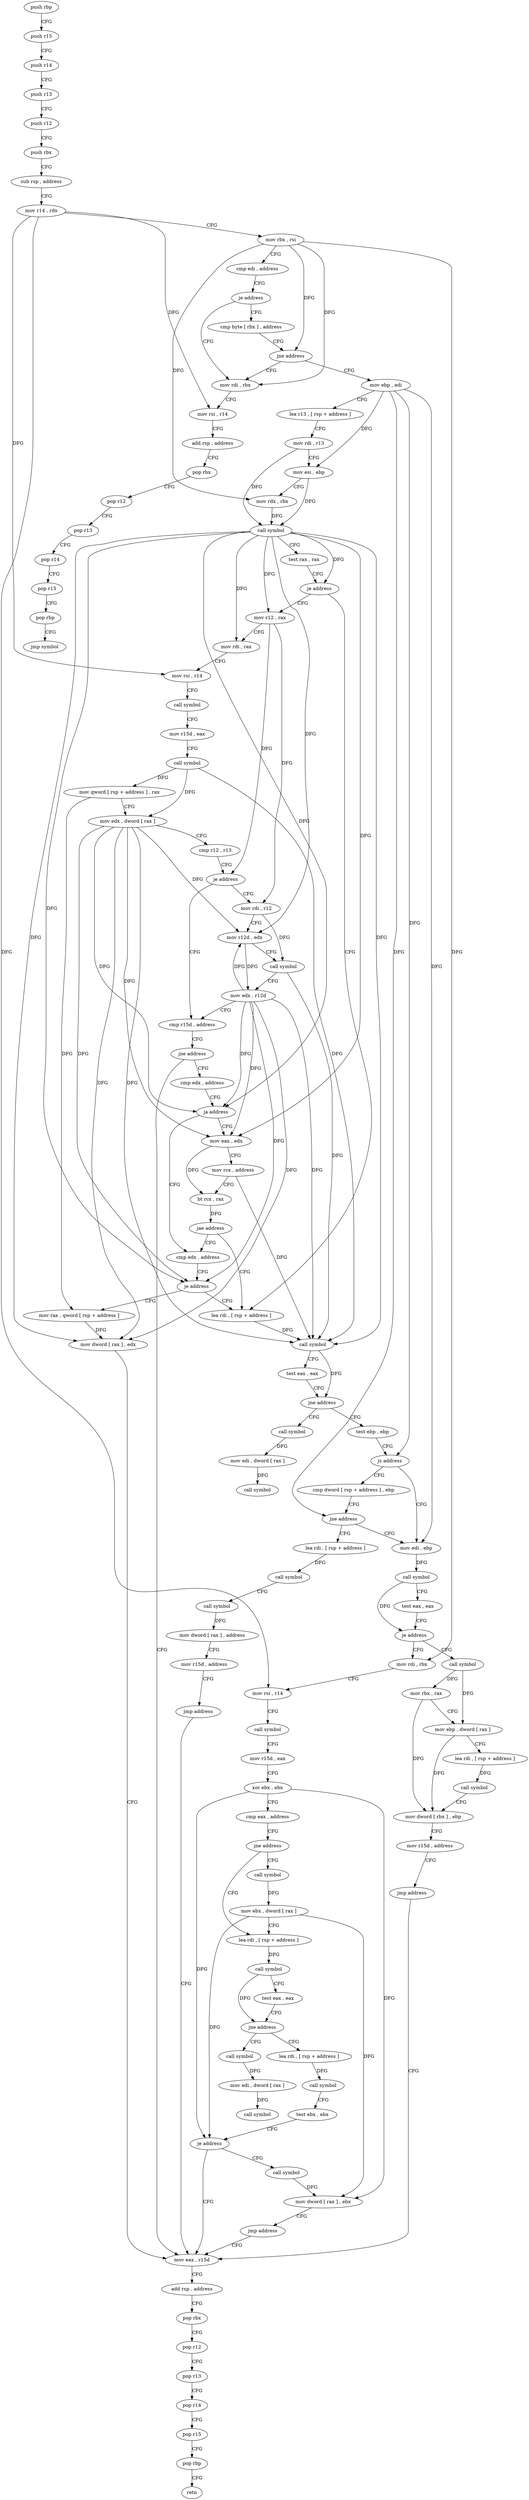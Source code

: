 digraph "func" {
"4351600" [label = "push rbp" ]
"4351601" [label = "push r15" ]
"4351603" [label = "push r14" ]
"4351605" [label = "push r13" ]
"4351607" [label = "push r12" ]
"4351609" [label = "push rbx" ]
"4351610" [label = "sub rsp , address" ]
"4351617" [label = "mov r14 , rdx" ]
"4351620" [label = "mov rbx , rsi" ]
"4351623" [label = "cmp edi , address" ]
"4351626" [label = "je address" ]
"4351633" [label = "mov rdi , rbx" ]
"4351628" [label = "cmp byte [ rbx ] , address" ]
"4351636" [label = "mov rsi , r14" ]
"4351639" [label = "add rsp , address" ]
"4351646" [label = "pop rbx" ]
"4351647" [label = "pop r12" ]
"4351649" [label = "pop r13" ]
"4351651" [label = "pop r14" ]
"4351653" [label = "pop r15" ]
"4351655" [label = "pop rbp" ]
"4351656" [label = "jmp symbol" ]
"4351631" [label = "jne address" ]
"4351661" [label = "mov ebp , edi" ]
"4351663" [label = "lea r13 , [ rsp + address ]" ]
"4351668" [label = "mov rdi , r13" ]
"4351671" [label = "mov esi , ebp" ]
"4351673" [label = "mov rdx , rbx" ]
"4351676" [label = "call symbol" ]
"4351681" [label = "test rax , rax" ]
"4351684" [label = "je address" ]
"4351775" [label = "lea rdi , [ rsp + address ]" ]
"4351686" [label = "mov r12 , rax" ]
"4351780" [label = "call symbol" ]
"4351785" [label = "test eax , eax" ]
"4351787" [label = "jne address" ]
"4351975" [label = "call symbol" ]
"4351793" [label = "test ebp , ebp" ]
"4351689" [label = "mov rdi , rax" ]
"4351692" [label = "mov rsi , r14" ]
"4351695" [label = "call symbol" ]
"4351700" [label = "mov r15d , eax" ]
"4351703" [label = "call symbol" ]
"4351708" [label = "mov qword [ rsp + address ] , rax" ]
"4351713" [label = "mov edx , dword [ rax ]" ]
"4351715" [label = "cmp r12 , r13" ]
"4351718" [label = "je address" ]
"4351734" [label = "cmp r15d , address" ]
"4351720" [label = "mov rdi , r12" ]
"4351980" [label = "mov edi , dword [ rax ]" ]
"4351982" [label = "call symbol" ]
"4351795" [label = "js address" ]
"4351832" [label = "mov edi , ebp" ]
"4351797" [label = "cmp dword [ rsp + address ] , ebp" ]
"4351738" [label = "jne address" ]
"4351954" [label = "mov eax , r15d" ]
"4351744" [label = "cmp edx , address" ]
"4351723" [label = "mov r12d , edx" ]
"4351726" [label = "call symbol" ]
"4351731" [label = "mov edx , r12d" ]
"4351834" [label = "call symbol" ]
"4351839" [label = "test eax , eax" ]
"4351841" [label = "je address" ]
"4351873" [label = "mov rdi , rbx" ]
"4351843" [label = "call symbol" ]
"4351801" [label = "jne address" ]
"4351803" [label = "lea rdi , [ rsp + address ]" ]
"4351957" [label = "add rsp , address" ]
"4351964" [label = "pop rbx" ]
"4351965" [label = "pop r12" ]
"4351967" [label = "pop r13" ]
"4351969" [label = "pop r14" ]
"4351971" [label = "pop r15" ]
"4351973" [label = "pop rbp" ]
"4351974" [label = "retn" ]
"4351747" [label = "ja address" ]
"4351938" [label = "cmp edx , address" ]
"4351753" [label = "mov eax , edx" ]
"4351876" [label = "mov rsi , r14" ]
"4351879" [label = "call symbol" ]
"4351884" [label = "mov r15d , eax" ]
"4351887" [label = "xor ebx , ebx" ]
"4351889" [label = "cmp eax , address" ]
"4351892" [label = "jne address" ]
"4351901" [label = "lea rdi , [ rsp + address ]" ]
"4351894" [label = "call symbol" ]
"4351848" [label = "mov rbx , rax" ]
"4351851" [label = "mov ebp , dword [ rax ]" ]
"4351853" [label = "lea rdi , [ rsp + address ]" ]
"4351858" [label = "call symbol" ]
"4351863" [label = "mov dword [ rbx ] , ebp" ]
"4351865" [label = "mov r15d , address" ]
"4351871" [label = "jmp address" ]
"4351808" [label = "call symbol" ]
"4351813" [label = "call symbol" ]
"4351818" [label = "mov dword [ rax ] , address" ]
"4351824" [label = "mov r15d , address" ]
"4351830" [label = "jmp address" ]
"4351941" [label = "je address" ]
"4351947" [label = "mov rax , qword [ rsp + address ]" ]
"4351755" [label = "mov rcx , address" ]
"4351765" [label = "bt rcx , rax" ]
"4351769" [label = "jae address" ]
"4351906" [label = "call symbol" ]
"4351911" [label = "test eax , eax" ]
"4351913" [label = "jne address" ]
"4351987" [label = "call symbol" ]
"4351915" [label = "lea rdi , [ rsp + address ]" ]
"4351899" [label = "mov ebx , dword [ rax ]" ]
"4351952" [label = "mov dword [ rax ] , edx" ]
"4351992" [label = "mov edi , dword [ rax ]" ]
"4351994" [label = "call symbol" ]
"4351920" [label = "call symbol" ]
"4351925" [label = "test ebx , ebx" ]
"4351927" [label = "je address" ]
"4351929" [label = "call symbol" ]
"4351934" [label = "mov dword [ rax ] , ebx" ]
"4351936" [label = "jmp address" ]
"4351600" -> "4351601" [ label = "CFG" ]
"4351601" -> "4351603" [ label = "CFG" ]
"4351603" -> "4351605" [ label = "CFG" ]
"4351605" -> "4351607" [ label = "CFG" ]
"4351607" -> "4351609" [ label = "CFG" ]
"4351609" -> "4351610" [ label = "CFG" ]
"4351610" -> "4351617" [ label = "CFG" ]
"4351617" -> "4351620" [ label = "CFG" ]
"4351617" -> "4351636" [ label = "DFG" ]
"4351617" -> "4351692" [ label = "DFG" ]
"4351617" -> "4351876" [ label = "DFG" ]
"4351620" -> "4351623" [ label = "CFG" ]
"4351620" -> "4351633" [ label = "DFG" ]
"4351620" -> "4351631" [ label = "DFG" ]
"4351620" -> "4351673" [ label = "DFG" ]
"4351620" -> "4351873" [ label = "DFG" ]
"4351623" -> "4351626" [ label = "CFG" ]
"4351626" -> "4351633" [ label = "CFG" ]
"4351626" -> "4351628" [ label = "CFG" ]
"4351633" -> "4351636" [ label = "CFG" ]
"4351628" -> "4351631" [ label = "CFG" ]
"4351636" -> "4351639" [ label = "CFG" ]
"4351639" -> "4351646" [ label = "CFG" ]
"4351646" -> "4351647" [ label = "CFG" ]
"4351647" -> "4351649" [ label = "CFG" ]
"4351649" -> "4351651" [ label = "CFG" ]
"4351651" -> "4351653" [ label = "CFG" ]
"4351653" -> "4351655" [ label = "CFG" ]
"4351655" -> "4351656" [ label = "CFG" ]
"4351631" -> "4351661" [ label = "CFG" ]
"4351631" -> "4351633" [ label = "CFG" ]
"4351661" -> "4351663" [ label = "CFG" ]
"4351661" -> "4351671" [ label = "DFG" ]
"4351661" -> "4351795" [ label = "DFG" ]
"4351661" -> "4351832" [ label = "DFG" ]
"4351661" -> "4351801" [ label = "DFG" ]
"4351663" -> "4351668" [ label = "CFG" ]
"4351668" -> "4351671" [ label = "CFG" ]
"4351668" -> "4351676" [ label = "DFG" ]
"4351671" -> "4351673" [ label = "CFG" ]
"4351671" -> "4351676" [ label = "DFG" ]
"4351673" -> "4351676" [ label = "DFG" ]
"4351676" -> "4351681" [ label = "CFG" ]
"4351676" -> "4351684" [ label = "DFG" ]
"4351676" -> "4351686" [ label = "DFG" ]
"4351676" -> "4351689" [ label = "DFG" ]
"4351676" -> "4351780" [ label = "DFG" ]
"4351676" -> "4351723" [ label = "DFG" ]
"4351676" -> "4351747" [ label = "DFG" ]
"4351676" -> "4351941" [ label = "DFG" ]
"4351676" -> "4351753" [ label = "DFG" ]
"4351676" -> "4351952" [ label = "DFG" ]
"4351681" -> "4351684" [ label = "CFG" ]
"4351684" -> "4351775" [ label = "CFG" ]
"4351684" -> "4351686" [ label = "CFG" ]
"4351775" -> "4351780" [ label = "DFG" ]
"4351686" -> "4351689" [ label = "CFG" ]
"4351686" -> "4351718" [ label = "DFG" ]
"4351686" -> "4351720" [ label = "DFG" ]
"4351780" -> "4351785" [ label = "CFG" ]
"4351780" -> "4351787" [ label = "DFG" ]
"4351785" -> "4351787" [ label = "CFG" ]
"4351787" -> "4351975" [ label = "CFG" ]
"4351787" -> "4351793" [ label = "CFG" ]
"4351975" -> "4351980" [ label = "DFG" ]
"4351793" -> "4351795" [ label = "CFG" ]
"4351689" -> "4351692" [ label = "CFG" ]
"4351692" -> "4351695" [ label = "CFG" ]
"4351695" -> "4351700" [ label = "CFG" ]
"4351700" -> "4351703" [ label = "CFG" ]
"4351703" -> "4351708" [ label = "DFG" ]
"4351703" -> "4351780" [ label = "DFG" ]
"4351703" -> "4351713" [ label = "DFG" ]
"4351708" -> "4351713" [ label = "CFG" ]
"4351708" -> "4351947" [ label = "DFG" ]
"4351713" -> "4351715" [ label = "CFG" ]
"4351713" -> "4351780" [ label = "DFG" ]
"4351713" -> "4351723" [ label = "DFG" ]
"4351713" -> "4351747" [ label = "DFG" ]
"4351713" -> "4351941" [ label = "DFG" ]
"4351713" -> "4351753" [ label = "DFG" ]
"4351713" -> "4351952" [ label = "DFG" ]
"4351715" -> "4351718" [ label = "CFG" ]
"4351718" -> "4351734" [ label = "CFG" ]
"4351718" -> "4351720" [ label = "CFG" ]
"4351734" -> "4351738" [ label = "CFG" ]
"4351720" -> "4351723" [ label = "CFG" ]
"4351720" -> "4351726" [ label = "DFG" ]
"4351980" -> "4351982" [ label = "DFG" ]
"4351795" -> "4351832" [ label = "CFG" ]
"4351795" -> "4351797" [ label = "CFG" ]
"4351832" -> "4351834" [ label = "DFG" ]
"4351797" -> "4351801" [ label = "CFG" ]
"4351738" -> "4351954" [ label = "CFG" ]
"4351738" -> "4351744" [ label = "CFG" ]
"4351954" -> "4351957" [ label = "CFG" ]
"4351744" -> "4351747" [ label = "CFG" ]
"4351723" -> "4351726" [ label = "CFG" ]
"4351723" -> "4351731" [ label = "DFG" ]
"4351726" -> "4351731" [ label = "CFG" ]
"4351726" -> "4351780" [ label = "DFG" ]
"4351731" -> "4351734" [ label = "CFG" ]
"4351731" -> "4351723" [ label = "DFG" ]
"4351731" -> "4351780" [ label = "DFG" ]
"4351731" -> "4351747" [ label = "DFG" ]
"4351731" -> "4351941" [ label = "DFG" ]
"4351731" -> "4351753" [ label = "DFG" ]
"4351731" -> "4351952" [ label = "DFG" ]
"4351834" -> "4351839" [ label = "CFG" ]
"4351834" -> "4351841" [ label = "DFG" ]
"4351839" -> "4351841" [ label = "CFG" ]
"4351841" -> "4351873" [ label = "CFG" ]
"4351841" -> "4351843" [ label = "CFG" ]
"4351873" -> "4351876" [ label = "CFG" ]
"4351843" -> "4351848" [ label = "DFG" ]
"4351843" -> "4351851" [ label = "DFG" ]
"4351801" -> "4351832" [ label = "CFG" ]
"4351801" -> "4351803" [ label = "CFG" ]
"4351803" -> "4351808" [ label = "DFG" ]
"4351957" -> "4351964" [ label = "CFG" ]
"4351964" -> "4351965" [ label = "CFG" ]
"4351965" -> "4351967" [ label = "CFG" ]
"4351967" -> "4351969" [ label = "CFG" ]
"4351969" -> "4351971" [ label = "CFG" ]
"4351971" -> "4351973" [ label = "CFG" ]
"4351973" -> "4351974" [ label = "CFG" ]
"4351747" -> "4351938" [ label = "CFG" ]
"4351747" -> "4351753" [ label = "CFG" ]
"4351938" -> "4351941" [ label = "CFG" ]
"4351753" -> "4351755" [ label = "CFG" ]
"4351753" -> "4351765" [ label = "DFG" ]
"4351876" -> "4351879" [ label = "CFG" ]
"4351879" -> "4351884" [ label = "CFG" ]
"4351884" -> "4351887" [ label = "CFG" ]
"4351887" -> "4351889" [ label = "CFG" ]
"4351887" -> "4351927" [ label = "DFG" ]
"4351887" -> "4351934" [ label = "DFG" ]
"4351889" -> "4351892" [ label = "CFG" ]
"4351892" -> "4351901" [ label = "CFG" ]
"4351892" -> "4351894" [ label = "CFG" ]
"4351901" -> "4351906" [ label = "DFG" ]
"4351894" -> "4351899" [ label = "DFG" ]
"4351848" -> "4351851" [ label = "CFG" ]
"4351848" -> "4351863" [ label = "DFG" ]
"4351851" -> "4351853" [ label = "CFG" ]
"4351851" -> "4351863" [ label = "DFG" ]
"4351853" -> "4351858" [ label = "DFG" ]
"4351858" -> "4351863" [ label = "CFG" ]
"4351863" -> "4351865" [ label = "CFG" ]
"4351865" -> "4351871" [ label = "CFG" ]
"4351871" -> "4351954" [ label = "CFG" ]
"4351808" -> "4351813" [ label = "CFG" ]
"4351813" -> "4351818" [ label = "DFG" ]
"4351818" -> "4351824" [ label = "CFG" ]
"4351824" -> "4351830" [ label = "CFG" ]
"4351830" -> "4351954" [ label = "CFG" ]
"4351941" -> "4351775" [ label = "CFG" ]
"4351941" -> "4351947" [ label = "CFG" ]
"4351947" -> "4351952" [ label = "DFG" ]
"4351755" -> "4351765" [ label = "CFG" ]
"4351755" -> "4351780" [ label = "DFG" ]
"4351765" -> "4351769" [ label = "DFG" ]
"4351769" -> "4351938" [ label = "CFG" ]
"4351769" -> "4351775" [ label = "CFG" ]
"4351906" -> "4351911" [ label = "CFG" ]
"4351906" -> "4351913" [ label = "DFG" ]
"4351911" -> "4351913" [ label = "CFG" ]
"4351913" -> "4351987" [ label = "CFG" ]
"4351913" -> "4351915" [ label = "CFG" ]
"4351987" -> "4351992" [ label = "DFG" ]
"4351915" -> "4351920" [ label = "DFG" ]
"4351899" -> "4351901" [ label = "CFG" ]
"4351899" -> "4351927" [ label = "DFG" ]
"4351899" -> "4351934" [ label = "DFG" ]
"4351952" -> "4351954" [ label = "CFG" ]
"4351992" -> "4351994" [ label = "DFG" ]
"4351920" -> "4351925" [ label = "CFG" ]
"4351925" -> "4351927" [ label = "CFG" ]
"4351927" -> "4351954" [ label = "CFG" ]
"4351927" -> "4351929" [ label = "CFG" ]
"4351929" -> "4351934" [ label = "DFG" ]
"4351934" -> "4351936" [ label = "CFG" ]
"4351936" -> "4351954" [ label = "CFG" ]
}

